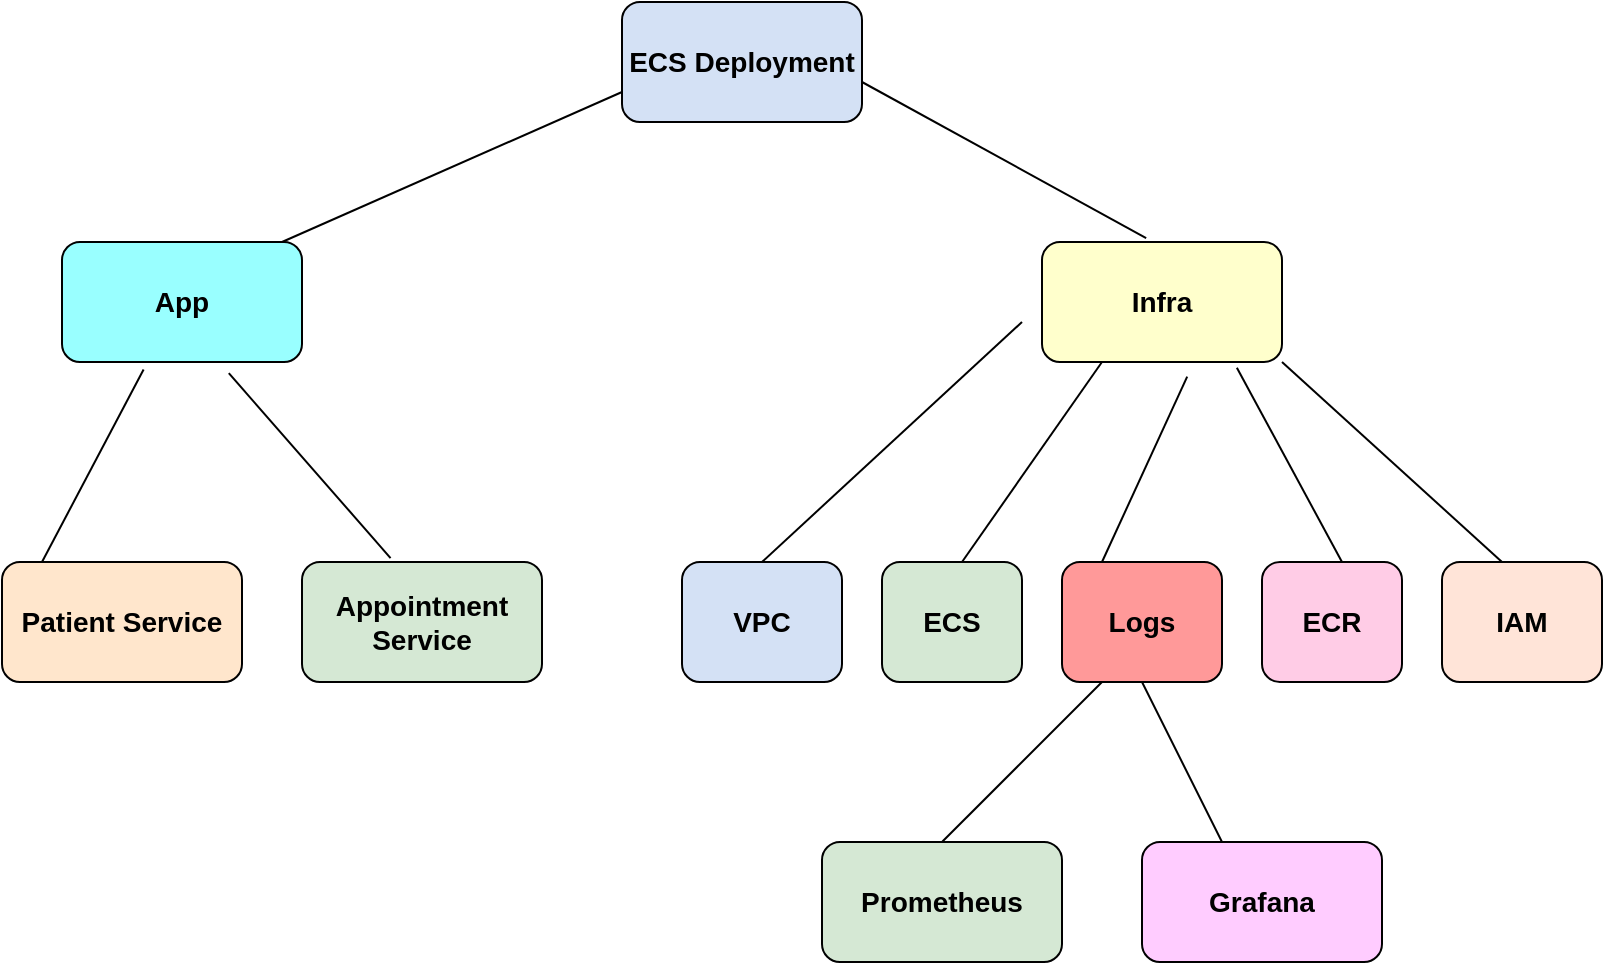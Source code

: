 <mxfile version="26.0.11">
  <diagram name="Page-1" id="Usqne9iZbDRm94zUr1NF">
    <mxGraphModel dx="1461" dy="641" grid="1" gridSize="10" guides="1" tooltips="1" connect="1" arrows="1" fold="1" page="1" pageScale="1" pageWidth="827" pageHeight="1169" math="0" shadow="0">
      <root>
        <mxCell id="0" />
        <mxCell id="1" parent="0" />
        <mxCell id="wZTDAbi01DV3whJdUChY-1" value="&lt;b&gt;&lt;font style=&quot;font-size: 14px;&quot;&gt;ECS Deployment&lt;/font&gt;&lt;/b&gt;" style="rounded=1;whiteSpace=wrap;html=1;fillColor=light-dark(#D4E1F5,var(--ge-dark-color, #121212));" vertex="1" parent="1">
          <mxGeometry x="320" y="40" width="120" height="60" as="geometry" />
        </mxCell>
        <mxCell id="wZTDAbi01DV3whJdUChY-2" value="&lt;b&gt;&lt;font style=&quot;font-size: 14px;&quot;&gt;App&lt;/font&gt;&lt;/b&gt;" style="rounded=1;whiteSpace=wrap;html=1;fillColor=light-dark(#99FFFF,var(--ge-dark-color, #121212));" vertex="1" parent="1">
          <mxGeometry x="40" y="160" width="120" height="60" as="geometry" />
        </mxCell>
        <mxCell id="wZTDAbi01DV3whJdUChY-3" value="&lt;b&gt;&lt;font style=&quot;font-size: 14px;&quot;&gt;Infra&lt;/font&gt;&lt;/b&gt;" style="rounded=1;whiteSpace=wrap;html=1;fillColor=light-dark(#FFFFCC,var(--ge-dark-color, #121212));" vertex="1" parent="1">
          <mxGeometry x="530" y="160" width="120" height="60" as="geometry" />
        </mxCell>
        <mxCell id="wZTDAbi01DV3whJdUChY-4" value="&lt;b&gt;&lt;font style=&quot;font-size: 14px;&quot;&gt;Patient Service&lt;/font&gt;&lt;/b&gt;" style="rounded=1;whiteSpace=wrap;html=1;fillColor=light-dark(#FFE6CC,var(--ge-dark-color, #121212));" vertex="1" parent="1">
          <mxGeometry x="10" y="320" width="120" height="60" as="geometry" />
        </mxCell>
        <mxCell id="wZTDAbi01DV3whJdUChY-5" value="&lt;b&gt;&lt;font style=&quot;font-size: 14px;&quot;&gt;Appointment Service&lt;/font&gt;&lt;/b&gt;" style="rounded=1;whiteSpace=wrap;html=1;fillColor=light-dark(#D5E8D4,var(--ge-dark-color, #121212));" vertex="1" parent="1">
          <mxGeometry x="160" y="320" width="120" height="60" as="geometry" />
        </mxCell>
        <mxCell id="wZTDAbi01DV3whJdUChY-6" value="&lt;b&gt;&lt;font style=&quot;font-size: 14px;&quot;&gt;VPC&lt;/font&gt;&lt;/b&gt;" style="rounded=1;whiteSpace=wrap;html=1;fillColor=light-dark(#D4E1F5,var(--ge-dark-color, #121212));" vertex="1" parent="1">
          <mxGeometry x="350" y="320" width="80" height="60" as="geometry" />
        </mxCell>
        <mxCell id="wZTDAbi01DV3whJdUChY-7" value="&lt;b&gt;&lt;font style=&quot;font-size: 14px;&quot;&gt;ECS&lt;/font&gt;&lt;/b&gt;" style="rounded=1;whiteSpace=wrap;html=1;fillColor=light-dark(#D5E8D4,var(--ge-dark-color, #121212));" vertex="1" parent="1">
          <mxGeometry x="450" y="320" width="70" height="60" as="geometry" />
        </mxCell>
        <mxCell id="wZTDAbi01DV3whJdUChY-8" value="&lt;b&gt;&lt;font style=&quot;font-size: 14px;&quot;&gt;Logs&lt;/font&gt;&lt;/b&gt;" style="rounded=1;whiteSpace=wrap;html=1;fillColor=light-dark(#FF9999,var(--ge-dark-color, #121212));" vertex="1" parent="1">
          <mxGeometry x="540" y="320" width="80" height="60" as="geometry" />
        </mxCell>
        <mxCell id="wZTDAbi01DV3whJdUChY-9" value="&lt;b&gt;&lt;font style=&quot;font-size: 14px;&quot;&gt;ECR&lt;/font&gt;&lt;/b&gt;" style="rounded=1;whiteSpace=wrap;html=1;fillColor=light-dark(#FFCCE6,var(--ge-dark-color, #121212));" vertex="1" parent="1">
          <mxGeometry x="640" y="320" width="70" height="60" as="geometry" />
        </mxCell>
        <mxCell id="wZTDAbi01DV3whJdUChY-10" value="&lt;b&gt;&lt;font style=&quot;font-size: 14px;&quot;&gt;IAM&lt;/font&gt;&lt;/b&gt;" style="rounded=1;whiteSpace=wrap;html=1;fillColor=light-dark(#FFE4D8,var(--ge-dark-color, #121212));" vertex="1" parent="1">
          <mxGeometry x="730" y="320" width="80" height="60" as="geometry" />
        </mxCell>
        <mxCell id="wZTDAbi01DV3whJdUChY-11" value="&lt;b&gt;&lt;font style=&quot;font-size: 14px;&quot;&gt;Prometheus&lt;/font&gt;&lt;/b&gt;" style="rounded=1;whiteSpace=wrap;html=1;fillColor=light-dark(#D5E8D4,var(--ge-dark-color, #121212));" vertex="1" parent="1">
          <mxGeometry x="420" y="460" width="120" height="60" as="geometry" />
        </mxCell>
        <mxCell id="wZTDAbi01DV3whJdUChY-12" value="&lt;b&gt;&lt;font style=&quot;font-size: 14px;&quot;&gt;Grafana&lt;/font&gt;&lt;/b&gt;" style="rounded=1;whiteSpace=wrap;html=1;fillColor=light-dark(#FFCCFF,var(--ge-dark-color, #121212));" vertex="1" parent="1">
          <mxGeometry x="580" y="460" width="120" height="60" as="geometry" />
        </mxCell>
        <mxCell id="wZTDAbi01DV3whJdUChY-13" value="" style="endArrow=none;html=1;rounded=0;entryX=0;entryY=0.75;entryDx=0;entryDy=0;" edge="1" parent="1" target="wZTDAbi01DV3whJdUChY-1">
          <mxGeometry width="50" height="50" relative="1" as="geometry">
            <mxPoint x="150" y="160" as="sourcePoint" />
            <mxPoint x="200" y="110" as="targetPoint" />
          </mxGeometry>
        </mxCell>
        <mxCell id="wZTDAbi01DV3whJdUChY-14" value="" style="endArrow=none;html=1;rounded=0;entryX=0.434;entryY=-0.033;entryDx=0;entryDy=0;entryPerimeter=0;" edge="1" parent="1" target="wZTDAbi01DV3whJdUChY-3">
          <mxGeometry width="50" height="50" relative="1" as="geometry">
            <mxPoint x="440" y="80" as="sourcePoint" />
            <mxPoint x="490" y="30" as="targetPoint" />
          </mxGeometry>
        </mxCell>
        <mxCell id="wZTDAbi01DV3whJdUChY-15" value="" style="endArrow=none;html=1;rounded=0;entryX=0.34;entryY=1.063;entryDx=0;entryDy=0;entryPerimeter=0;" edge="1" parent="1" target="wZTDAbi01DV3whJdUChY-2">
          <mxGeometry width="50" height="50" relative="1" as="geometry">
            <mxPoint x="30" y="320" as="sourcePoint" />
            <mxPoint x="80" y="270" as="targetPoint" />
          </mxGeometry>
        </mxCell>
        <mxCell id="wZTDAbi01DV3whJdUChY-16" value="" style="endArrow=none;html=1;rounded=0;entryX=0.695;entryY=1.093;entryDx=0;entryDy=0;entryPerimeter=0;exitX=0.369;exitY=-0.033;exitDx=0;exitDy=0;exitPerimeter=0;" edge="1" parent="1" source="wZTDAbi01DV3whJdUChY-5" target="wZTDAbi01DV3whJdUChY-2">
          <mxGeometry width="50" height="50" relative="1" as="geometry">
            <mxPoint x="190" y="310" as="sourcePoint" />
            <mxPoint x="240" y="260" as="targetPoint" />
          </mxGeometry>
        </mxCell>
        <mxCell id="wZTDAbi01DV3whJdUChY-18" value="" style="endArrow=none;html=1;rounded=0;" edge="1" parent="1">
          <mxGeometry width="50" height="50" relative="1" as="geometry">
            <mxPoint x="390" y="320" as="sourcePoint" />
            <mxPoint x="520" y="200" as="targetPoint" />
          </mxGeometry>
        </mxCell>
        <mxCell id="wZTDAbi01DV3whJdUChY-19" value="" style="endArrow=none;html=1;rounded=0;entryX=0.25;entryY=1;entryDx=0;entryDy=0;" edge="1" parent="1" target="wZTDAbi01DV3whJdUChY-3">
          <mxGeometry width="50" height="50" relative="1" as="geometry">
            <mxPoint x="490" y="320" as="sourcePoint" />
            <mxPoint x="540" y="270" as="targetPoint" />
          </mxGeometry>
        </mxCell>
        <mxCell id="wZTDAbi01DV3whJdUChY-20" value="" style="endArrow=none;html=1;rounded=0;entryX=0.605;entryY=1.122;entryDx=0;entryDy=0;entryPerimeter=0;" edge="1" parent="1" target="wZTDAbi01DV3whJdUChY-3">
          <mxGeometry width="50" height="50" relative="1" as="geometry">
            <mxPoint x="560" y="320" as="sourcePoint" />
            <mxPoint x="600" y="230" as="targetPoint" />
          </mxGeometry>
        </mxCell>
        <mxCell id="wZTDAbi01DV3whJdUChY-21" value="" style="endArrow=none;html=1;rounded=0;entryX=0.812;entryY=1.048;entryDx=0;entryDy=0;entryPerimeter=0;" edge="1" parent="1" target="wZTDAbi01DV3whJdUChY-3">
          <mxGeometry width="50" height="50" relative="1" as="geometry">
            <mxPoint x="680" y="320" as="sourcePoint" />
            <mxPoint x="730" y="270" as="targetPoint" />
          </mxGeometry>
        </mxCell>
        <mxCell id="wZTDAbi01DV3whJdUChY-22" value="" style="endArrow=none;html=1;rounded=0;entryX=1;entryY=1;entryDx=0;entryDy=0;" edge="1" parent="1" target="wZTDAbi01DV3whJdUChY-3">
          <mxGeometry width="50" height="50" relative="1" as="geometry">
            <mxPoint x="760" y="320" as="sourcePoint" />
            <mxPoint x="810" y="270" as="targetPoint" />
          </mxGeometry>
        </mxCell>
        <mxCell id="wZTDAbi01DV3whJdUChY-23" value="" style="endArrow=none;html=1;rounded=0;entryX=0.25;entryY=1;entryDx=0;entryDy=0;" edge="1" parent="1" target="wZTDAbi01DV3whJdUChY-8">
          <mxGeometry width="50" height="50" relative="1" as="geometry">
            <mxPoint x="480" y="460" as="sourcePoint" />
            <mxPoint x="530" y="410" as="targetPoint" />
          </mxGeometry>
        </mxCell>
        <mxCell id="wZTDAbi01DV3whJdUChY-24" value="" style="endArrow=none;html=1;rounded=0;entryX=0.5;entryY=1;entryDx=0;entryDy=0;" edge="1" parent="1" target="wZTDAbi01DV3whJdUChY-8">
          <mxGeometry width="50" height="50" relative="1" as="geometry">
            <mxPoint x="620" y="460" as="sourcePoint" />
            <mxPoint x="670" y="410" as="targetPoint" />
          </mxGeometry>
        </mxCell>
      </root>
    </mxGraphModel>
  </diagram>
</mxfile>
